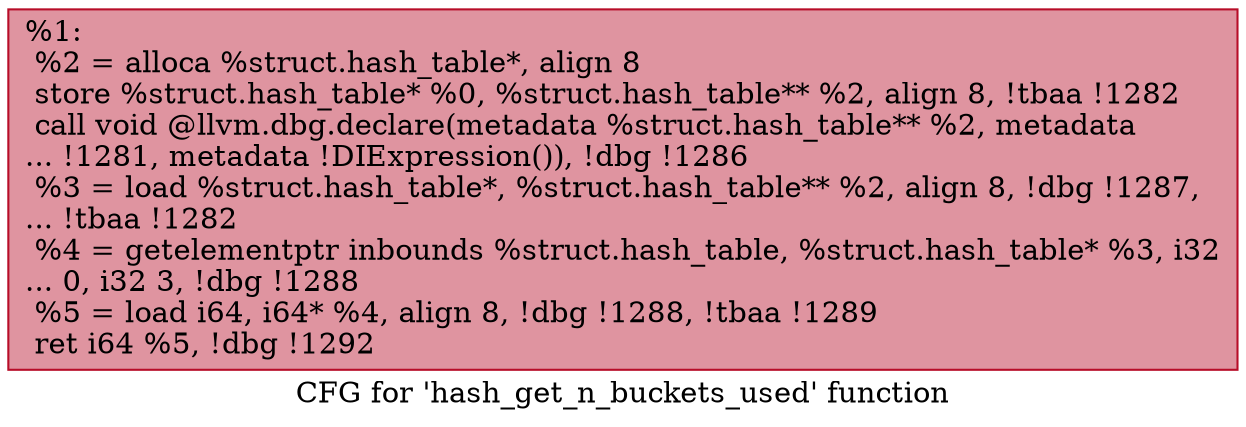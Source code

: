 digraph "CFG for 'hash_get_n_buckets_used' function" {
	label="CFG for 'hash_get_n_buckets_used' function";

	Node0x11c5000 [shape=record,color="#b70d28ff", style=filled, fillcolor="#b70d2870",label="{%1:\l  %2 = alloca %struct.hash_table*, align 8\l  store %struct.hash_table* %0, %struct.hash_table** %2, align 8, !tbaa !1282\l  call void @llvm.dbg.declare(metadata %struct.hash_table** %2, metadata\l... !1281, metadata !DIExpression()), !dbg !1286\l  %3 = load %struct.hash_table*, %struct.hash_table** %2, align 8, !dbg !1287,\l... !tbaa !1282\l  %4 = getelementptr inbounds %struct.hash_table, %struct.hash_table* %3, i32\l... 0, i32 3, !dbg !1288\l  %5 = load i64, i64* %4, align 8, !dbg !1288, !tbaa !1289\l  ret i64 %5, !dbg !1292\l}"];
}
